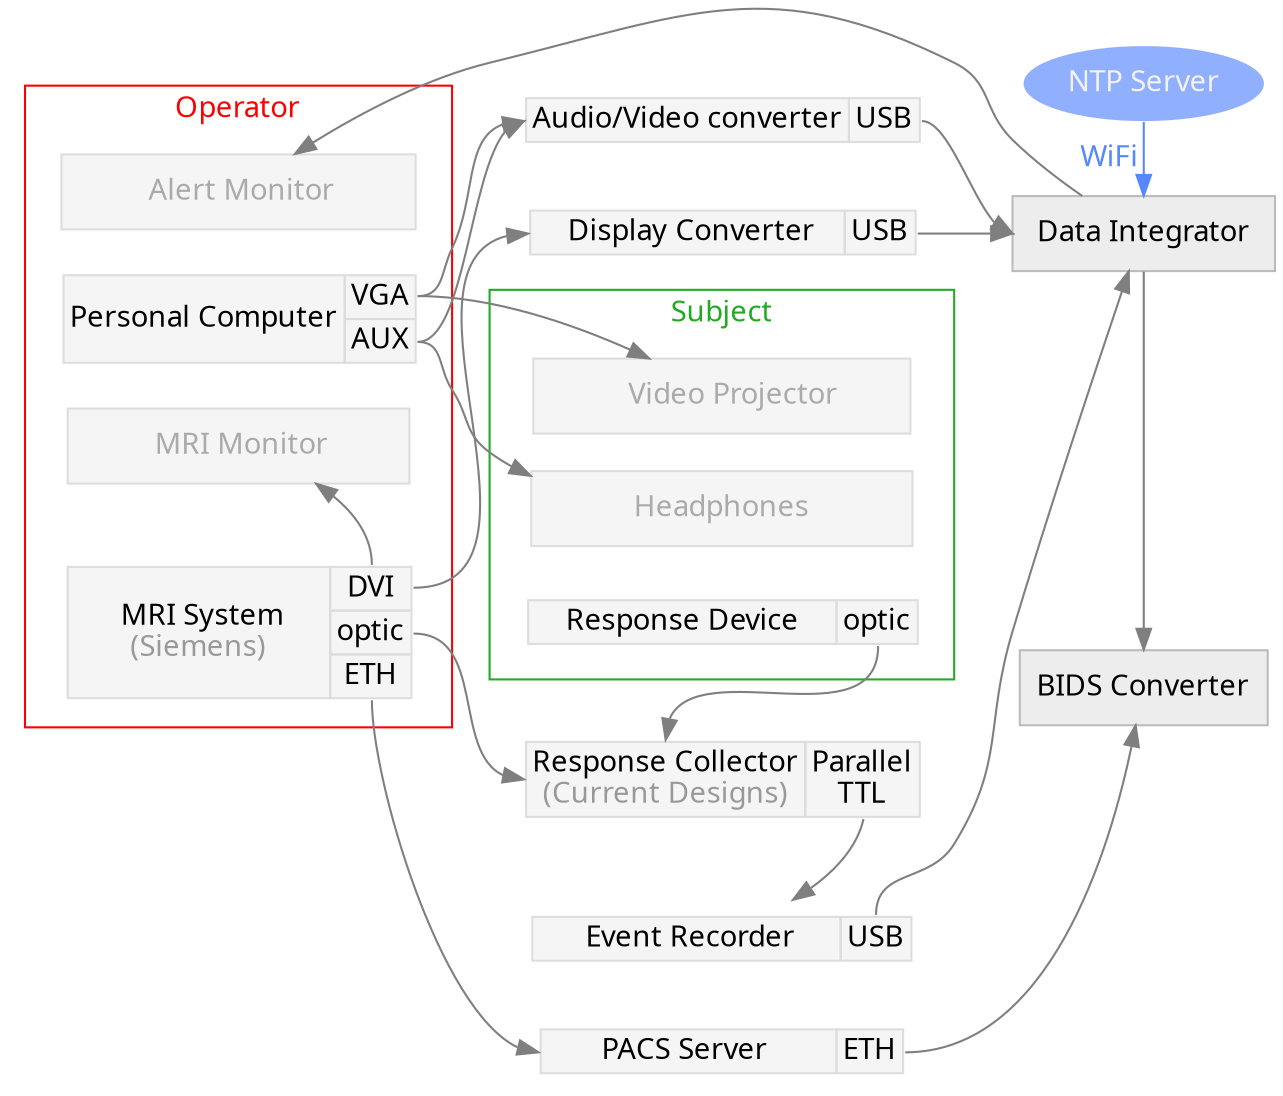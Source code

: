 digraph graphname {
    //newrank=true;
    size="14,8";
    graph [fontname = "sans", margin=0, splines=spline];
    rankdir="LR";
    node [fontname = "sans", style=filled];
    edge [fontname = "sans", color=gray50];
    ntp[label="NTP Server", shape=ellipse, fillcolor="#90B0FF", color=none, fontcolor=gray95]
    aud[
        label =<<TABLE BORDER="0" CELLBORDER="1" CELLSPACING="0" BGCOLOR="grey96">
                <TR>
                    <TD PORT="a">Audio/Video converter</TD>
                    <TD PORT="usb">USB</TD>
                </TR>
            </TABLE>>
            fillcolor=none;
            shape=none;
            color="#DDDDDD",
    ];
    eve[
        label =<<TABLE BORDER="0" CELLBORDER="1" CELLSPACING="0" BGCOLOR="grey96">
                <TR>
                    <TD>      Event Recorder     </TD>
                    <TD PORT="usb">USB</TD>
                </TR>
            </TABLE>>
            fillcolor=none;
            shape=none;
            color="#DDDDDD",
    ];
    dat[label=" Data Integrator ", shape=box, color="#BBBBBB", fillcolor=grey93];
    pac[
        label =<<TABLE BORDER="0" CELLBORDER="1" CELLSPACING="0" BGCOLOR="grey96">
                <TR>
                    <TD PORT="a">       PACS Server        </TD>
                    <TD PORT="eth">ETH</TD>
                </TR>
            </TABLE>>
            fillcolor=none;
            shape=none;
            color="#DDDDDD",
    ];
    bid[label="BIDS Converter", shape=box, color="#BBBBBB", fillcolor=grey93];
    dis[
        label =<<TABLE BORDER="0" CELLBORDER="1" CELLSPACING="0" BGCOLOR="grey96">
                <TR>
                    <TD PORT="a">    Display Converter   </TD>
                    <TD PORT="usb">USB</TD>
                </TR>
            </TABLE>>
            fillcolor=none;
            shape=none;
            color="#DDDDDD",
    ];
    rec[
        label =<<TABLE BORDER="0" CELLBORDER="1" CELLSPACING="0" BGCOLOR="grey96">
                <TR>
                    <TD PORT="a">Response Collector<BR/><FONT COLOR="#999999">(Current Designs)</FONT></TD>
                    <TD PORT="ttl">Parallel<BR/>TTL</TD>
                </TR>
            </TABLE>>
            fillcolor=none;
            shape=none;
            color="#DDDDDD",
    ];
    subgraph cluster_operator {
        label="Operator";
        fontcolor=red;
        color=red;
        margin=10;

        per[
            label =<<TABLE BORDER="0" CELLBORDER="1" CELLSPACING="0" BGCOLOR="grey96">
                    <TR><TD ROWSPAN="3">Personal Computer</TD></TR>
                    <TR>
                        <TD PORT="vga">VGA</TD>
                    </TR>
                    <TR>
                        <TD PORT="aux">AUX</TD>
                    </TR>
                </TABLE>>
                fillcolor=none;
                shape=none;
                color="#DDDDDD",
        ];

        mrm[label="         MRI Monitor        ", shape=box, color="#DDDDDD", fillcolor=grey96, fontcolor="#AAAAAA"];
        mri[
            label =<<TABLE BORDER="0" CELLBORDER="1" CELLSPACING="0" BGCOLOR="grey96">
                    <TR><TD ROWSPAN="4">      MRI System     <BR/><FONT COLOR="#999999">(Siemens)</FONT></TD></TR>
                    <TR>
                        <TD PORT="dvi">DVI</TD>
                    </TR>
                    <TR>
                        <TD PORT="optic">optic</TD>
                    </TR>
                    <TR>
                        <TD PORT="eth">ETH</TD>
                    </TR>
                </TABLE>>
                fillcolor=none,
                shape=none,
                color="#DDDDDD",
        ];
        ale[label="         Alert Monitor        ", shape=box, color="#DDDDDD", fillcolor=grey96, fontcolor="#AAAAAA"];
    }

    subgraph cluster_subject {
        label="Subject";
        fontcolor="#22AA22";
        color="#22AA22";
        margin=10;

        vid[label="          Video Projector       ", shape=box, color="#DDDDDD", fillcolor=grey96, fontcolor="#AAAAAA"];
        hea[label="           Headphones           ", shape=box, color="#DDDDDD", fillcolor=grey96, fontcolor="#AAAAAA"];
        res[
            label =<<TABLE BORDER="0" CELLBORDER="1" CELLSPACING="0" BGCOLOR="grey96">
                    <TR>
                        <TD>    Response Device    </TD>
                        <TD PORT="optic">optic</TD>
                    </TR>
                </TABLE>>
                fillcolor=none;
                shape=none;
                color="#DDDDDD",
        ];
    }

    mri:dvi:n -> mrm[constraint=false];
    per:vga -> vid;
    per:aux:e -> hea;
    mri:optic -> rec:a;
    res:optic -> rec:a;
    rec:ttl -> eve;
    eve:usb -> dat;
    mri:dvi:e -> dis:a;
    per:vga -> aud:a:w;
    per:aux:e -> aud:a:w;
    mri:eth -> pac:a;
    pac:eth:e -> bid;
    dat -> bid;
    dis:usb -> dat;
    ntp -> dat[label="WiFi   ", color="#5588FF", fontcolor="#5588FF"];
    aud:usb -> dat:w;
    dat -> ale;
    //{ rank=same; op1; op2; }
    { rank=same; aud; rec; dis; pac; eve}
    //{ rank=same; aud; rec; dis; pac; vid; hea; res }
    //{ rank=same; aud; rec; dis; pac; hea; vid; res}
    //{ rank=same; mri; pac; }
    { rank=same; ntp; dat; bid; }
    //{ rank=same; dvi; aux; vga; }
    //{ rank=same; per; mri; mrm; vid; hea; res; }
    //{ rank=same; cluster_subject; cluster_operator; }
}
